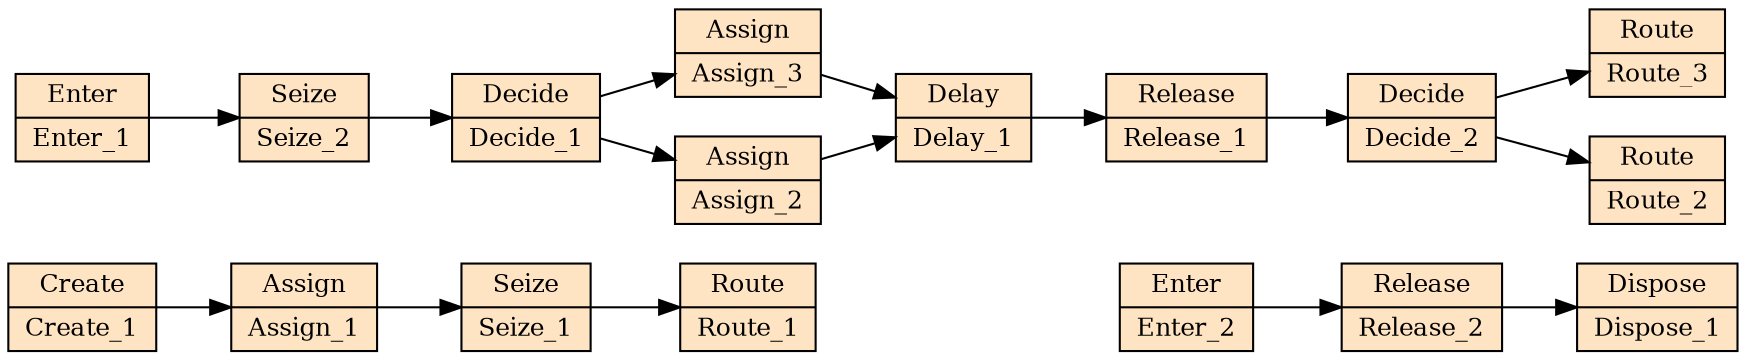 digraph G {
  compound=true; rankdir=LR; 
  // model level
  {
     rank=min  // 0
     Create_1 [shape=record, fontsize=12, fontcolor=black, style=filled, fillcolor=bisque, label="Create|Create_1"];
  }
  {
     rank=max  // 1
     Dispose_1 [shape=record, fontsize=12, fontcolor=black, style=filled, fillcolor=bisque, label="Dispose|Dispose_1"];
  }
  {
     Assign_3 [shape=record, fontsize=12, fontcolor=black, style=filled, fillcolor=bisque, label="Assign|Assign_3"];
     Route_3 [shape=record, fontsize=12, fontcolor=black, style=filled, fillcolor=bisque, label="Route|Route_3"];
     Route_2 [shape=record, fontsize=12, fontcolor=black, style=filled, fillcolor=bisque, label="Route|Route_2"];
     Decide_2 [shape=record, fontsize=12, fontcolor=black, style=filled, fillcolor=bisque, label="Decide|Decide_2"];
     Release_1 [shape=record, fontsize=12, fontcolor=black, style=filled, fillcolor=bisque, label="Release|Release_1"];
     Delay_1 [shape=record, fontsize=12, fontcolor=black, style=filled, fillcolor=bisque, label="Delay|Delay_1"];
     Assign_2 [shape=record, fontsize=12, fontcolor=black, style=filled, fillcolor=bisque, label="Assign|Assign_2"];
     Decide_1 [shape=record, fontsize=12, fontcolor=black, style=filled, fillcolor=bisque, label="Decide|Decide_1"];
     Seize_2 [shape=record, fontsize=12, fontcolor=black, style=filled, fillcolor=bisque, label="Seize|Seize_2"];
     Enter_1 [shape=record, fontsize=12, fontcolor=black, style=filled, fillcolor=bisque, label="Enter|Enter_1"];
     Release_2 [shape=record, fontsize=12, fontcolor=black, style=filled, fillcolor=bisque, label="Release|Release_2"];
     Enter_2 [shape=record, fontsize=12, fontcolor=black, style=filled, fillcolor=bisque, label="Enter|Enter_2"];
     Route_1 [shape=record, fontsize=12, fontcolor=black, style=filled, fillcolor=bisque, label="Route|Route_1"];
     Seize_1 [shape=record, fontsize=12, fontcolor=black, style=filled, fillcolor=bisque, label="Seize|Seize_1"];
     Assign_1 [shape=record, fontsize=12, fontcolor=black, style=filled, fillcolor=bisque, label="Assign|Assign_1"];
       Seize_1->Route_1[style=solid, arrowhead="normal" color=black, fontcolor=black, fontsize=7];
       Assign_1->Seize_1[style=solid, arrowhead="normal" color=black, fontcolor=black, fontsize=7];
       Create_1->Assign_1[style=solid, arrowhead="normal" color=black, fontcolor=black, fontsize=7];
       Release_2->Dispose_1[style=solid, arrowhead="normal" color=black, fontcolor=black, fontsize=7];
       Enter_2->Release_2[style=solid, arrowhead="normal" color=black, fontcolor=black, fontsize=7];
       Decide_2->Route_2[style=solid, arrowhead="normal" color=black, fontcolor=black, fontsize=7];
       Decide_2->Route_3[style=solid, arrowhead="normal" color=black, fontcolor=black, fontsize=7];
       Release_1->Decide_2[style=solid, arrowhead="normal" color=black, fontcolor=black, fontsize=7];
       Delay_1->Release_1[style=solid, arrowhead="normal" color=black, fontcolor=black, fontsize=7];
       Assign_2->Delay_1[style=solid, arrowhead="normal" color=black, fontcolor=black, fontsize=7];
       Decide_1->Assign_2[style=solid, arrowhead="normal" color=black, fontcolor=black, fontsize=7];
       Assign_3->Delay_1[style=solid, arrowhead="normal" color=black, fontcolor=black, fontsize=7];
       Decide_1->Assign_3[style=solid, arrowhead="normal" color=black, fontcolor=black, fontsize=7];
       Seize_2->Decide_1[style=solid, arrowhead="normal" color=black, fontcolor=black, fontsize=7];
       Enter_1->Seize_2[style=solid, arrowhead="normal" color=black, fontcolor=black, fontsize=7];
  }
}
